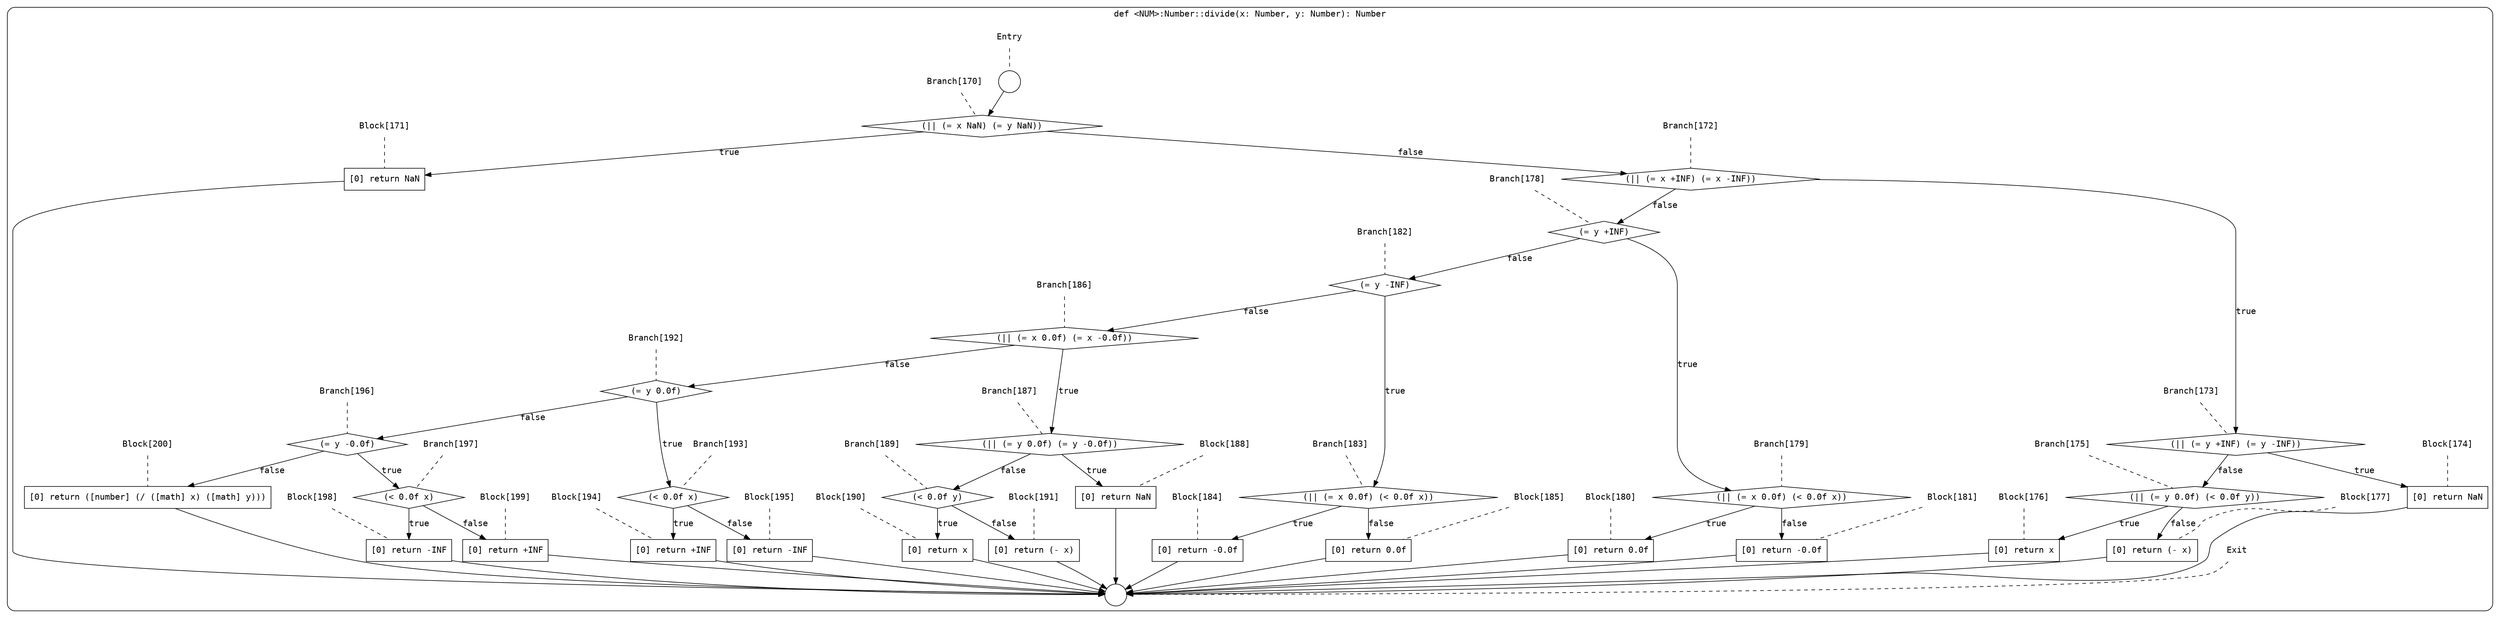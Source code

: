 digraph {
  graph [fontname = "Consolas"]
  node [fontname = "Consolas"]
  edge [fontname = "Consolas"]
  subgraph cluster16 {
    label = "def <NUM>:Number::divide(x: Number, y: Number): Number"
    style = rounded
    cluster16_entry_name [shape=none, label=<<font color="black">Entry</font>>]
    cluster16_entry_name -> cluster16_entry [arrowhead=none, color="black", style=dashed]
    cluster16_entry [shape=circle label=" " color="black" fillcolor="white" style=filled]
    cluster16_entry -> node170 [color="black"]
    cluster16_exit_name [shape=none, label=<<font color="black">Exit</font>>]
    cluster16_exit_name -> cluster16_exit [arrowhead=none, color="black", style=dashed]
    cluster16_exit [shape=circle label=" " color="black" fillcolor="white" style=filled]
    node170_name [shape=none, label=<<font color="black">Branch[170]</font>>]
    node170_name -> node170 [arrowhead=none, color="black", style=dashed]
    node170 [shape=diamond, label=<<font color="black">(|| (= x NaN) (= y NaN))</font>> color="black" fillcolor="white", style=filled]
    node170 -> node171 [label=<<font color="black">true</font>> color="black"]
    node170 -> node172 [label=<<font color="black">false</font>> color="black"]
    node171_name [shape=none, label=<<font color="black">Block[171]</font>>]
    node171_name -> node171 [arrowhead=none, color="black", style=dashed]
    node171 [shape=box, label=<<font color="black">[0] return NaN<BR ALIGN="LEFT"/></font>> color="black" fillcolor="white", style=filled]
    node171 -> cluster16_exit [color="black"]
    node172_name [shape=none, label=<<font color="black">Branch[172]</font>>]
    node172_name -> node172 [arrowhead=none, color="black", style=dashed]
    node172 [shape=diamond, label=<<font color="black">(|| (= x +INF) (= x -INF))</font>> color="black" fillcolor="white", style=filled]
    node172 -> node173 [label=<<font color="black">true</font>> color="black"]
    node172 -> node178 [label=<<font color="black">false</font>> color="black"]
    node173_name [shape=none, label=<<font color="black">Branch[173]</font>>]
    node173_name -> node173 [arrowhead=none, color="black", style=dashed]
    node173 [shape=diamond, label=<<font color="black">(|| (= y +INF) (= y -INF))</font>> color="black" fillcolor="white", style=filled]
    node173 -> node174 [label=<<font color="black">true</font>> color="black"]
    node173 -> node175 [label=<<font color="black">false</font>> color="black"]
    node178_name [shape=none, label=<<font color="black">Branch[178]</font>>]
    node178_name -> node178 [arrowhead=none, color="black", style=dashed]
    node178 [shape=diamond, label=<<font color="black">(= y +INF)</font>> color="black" fillcolor="white", style=filled]
    node178 -> node179 [label=<<font color="black">true</font>> color="black"]
    node178 -> node182 [label=<<font color="black">false</font>> color="black"]
    node174_name [shape=none, label=<<font color="black">Block[174]</font>>]
    node174_name -> node174 [arrowhead=none, color="black", style=dashed]
    node174 [shape=box, label=<<font color="black">[0] return NaN<BR ALIGN="LEFT"/></font>> color="black" fillcolor="white", style=filled]
    node174 -> cluster16_exit [color="black"]
    node175_name [shape=none, label=<<font color="black">Branch[175]</font>>]
    node175_name -> node175 [arrowhead=none, color="black", style=dashed]
    node175 [shape=diamond, label=<<font color="black">(|| (= y 0.0f) (&lt; 0.0f y))</font>> color="black" fillcolor="white", style=filled]
    node175 -> node176 [label=<<font color="black">true</font>> color="black"]
    node175 -> node177 [label=<<font color="black">false</font>> color="black"]
    node179_name [shape=none, label=<<font color="black">Branch[179]</font>>]
    node179_name -> node179 [arrowhead=none, color="black", style=dashed]
    node179 [shape=diamond, label=<<font color="black">(|| (= x 0.0f) (&lt; 0.0f x))</font>> color="black" fillcolor="white", style=filled]
    node179 -> node180 [label=<<font color="black">true</font>> color="black"]
    node179 -> node181 [label=<<font color="black">false</font>> color="black"]
    node182_name [shape=none, label=<<font color="black">Branch[182]</font>>]
    node182_name -> node182 [arrowhead=none, color="black", style=dashed]
    node182 [shape=diamond, label=<<font color="black">(= y -INF)</font>> color="black" fillcolor="white", style=filled]
    node182 -> node183 [label=<<font color="black">true</font>> color="black"]
    node182 -> node186 [label=<<font color="black">false</font>> color="black"]
    node176_name [shape=none, label=<<font color="black">Block[176]</font>>]
    node176_name -> node176 [arrowhead=none, color="black", style=dashed]
    node176 [shape=box, label=<<font color="black">[0] return x<BR ALIGN="LEFT"/></font>> color="black" fillcolor="white", style=filled]
    node176 -> cluster16_exit [color="black"]
    node177_name [shape=none, label=<<font color="black">Block[177]</font>>]
    node177_name -> node177 [arrowhead=none, color="black", style=dashed]
    node177 [shape=box, label=<<font color="black">[0] return (- x)<BR ALIGN="LEFT"/></font>> color="black" fillcolor="white", style=filled]
    node177 -> cluster16_exit [color="black"]
    node180_name [shape=none, label=<<font color="black">Block[180]</font>>]
    node180_name -> node180 [arrowhead=none, color="black", style=dashed]
    node180 [shape=box, label=<<font color="black">[0] return 0.0f<BR ALIGN="LEFT"/></font>> color="black" fillcolor="white", style=filled]
    node180 -> cluster16_exit [color="black"]
    node181_name [shape=none, label=<<font color="black">Block[181]</font>>]
    node181_name -> node181 [arrowhead=none, color="black", style=dashed]
    node181 [shape=box, label=<<font color="black">[0] return -0.0f<BR ALIGN="LEFT"/></font>> color="black" fillcolor="white", style=filled]
    node181 -> cluster16_exit [color="black"]
    node183_name [shape=none, label=<<font color="black">Branch[183]</font>>]
    node183_name -> node183 [arrowhead=none, color="black", style=dashed]
    node183 [shape=diamond, label=<<font color="black">(|| (= x 0.0f) (&lt; 0.0f x))</font>> color="black" fillcolor="white", style=filled]
    node183 -> node184 [label=<<font color="black">true</font>> color="black"]
    node183 -> node185 [label=<<font color="black">false</font>> color="black"]
    node186_name [shape=none, label=<<font color="black">Branch[186]</font>>]
    node186_name -> node186 [arrowhead=none, color="black", style=dashed]
    node186 [shape=diamond, label=<<font color="black">(|| (= x 0.0f) (= x -0.0f))</font>> color="black" fillcolor="white", style=filled]
    node186 -> node187 [label=<<font color="black">true</font>> color="black"]
    node186 -> node192 [label=<<font color="black">false</font>> color="black"]
    node184_name [shape=none, label=<<font color="black">Block[184]</font>>]
    node184_name -> node184 [arrowhead=none, color="black", style=dashed]
    node184 [shape=box, label=<<font color="black">[0] return -0.0f<BR ALIGN="LEFT"/></font>> color="black" fillcolor="white", style=filled]
    node184 -> cluster16_exit [color="black"]
    node185_name [shape=none, label=<<font color="black">Block[185]</font>>]
    node185_name -> node185 [arrowhead=none, color="black", style=dashed]
    node185 [shape=box, label=<<font color="black">[0] return 0.0f<BR ALIGN="LEFT"/></font>> color="black" fillcolor="white", style=filled]
    node185 -> cluster16_exit [color="black"]
    node187_name [shape=none, label=<<font color="black">Branch[187]</font>>]
    node187_name -> node187 [arrowhead=none, color="black", style=dashed]
    node187 [shape=diamond, label=<<font color="black">(|| (= y 0.0f) (= y -0.0f))</font>> color="black" fillcolor="white", style=filled]
    node187 -> node188 [label=<<font color="black">true</font>> color="black"]
    node187 -> node189 [label=<<font color="black">false</font>> color="black"]
    node192_name [shape=none, label=<<font color="black">Branch[192]</font>>]
    node192_name -> node192 [arrowhead=none, color="black", style=dashed]
    node192 [shape=diamond, label=<<font color="black">(= y 0.0f)</font>> color="black" fillcolor="white", style=filled]
    node192 -> node193 [label=<<font color="black">true</font>> color="black"]
    node192 -> node196 [label=<<font color="black">false</font>> color="black"]
    node188_name [shape=none, label=<<font color="black">Block[188]</font>>]
    node188_name -> node188 [arrowhead=none, color="black", style=dashed]
    node188 [shape=box, label=<<font color="black">[0] return NaN<BR ALIGN="LEFT"/></font>> color="black" fillcolor="white", style=filled]
    node188 -> cluster16_exit [color="black"]
    node189_name [shape=none, label=<<font color="black">Branch[189]</font>>]
    node189_name -> node189 [arrowhead=none, color="black", style=dashed]
    node189 [shape=diamond, label=<<font color="black">(&lt; 0.0f y)</font>> color="black" fillcolor="white", style=filled]
    node189 -> node190 [label=<<font color="black">true</font>> color="black"]
    node189 -> node191 [label=<<font color="black">false</font>> color="black"]
    node193_name [shape=none, label=<<font color="black">Branch[193]</font>>]
    node193_name -> node193 [arrowhead=none, color="black", style=dashed]
    node193 [shape=diamond, label=<<font color="black">(&lt; 0.0f x)</font>> color="black" fillcolor="white", style=filled]
    node193 -> node194 [label=<<font color="black">true</font>> color="black"]
    node193 -> node195 [label=<<font color="black">false</font>> color="black"]
    node196_name [shape=none, label=<<font color="black">Branch[196]</font>>]
    node196_name -> node196 [arrowhead=none, color="black", style=dashed]
    node196 [shape=diamond, label=<<font color="black">(= y -0.0f)</font>> color="black" fillcolor="white", style=filled]
    node196 -> node197 [label=<<font color="black">true</font>> color="black"]
    node196 -> node200 [label=<<font color="black">false</font>> color="black"]
    node190_name [shape=none, label=<<font color="black">Block[190]</font>>]
    node190_name -> node190 [arrowhead=none, color="black", style=dashed]
    node190 [shape=box, label=<<font color="black">[0] return x<BR ALIGN="LEFT"/></font>> color="black" fillcolor="white", style=filled]
    node190 -> cluster16_exit [color="black"]
    node191_name [shape=none, label=<<font color="black">Block[191]</font>>]
    node191_name -> node191 [arrowhead=none, color="black", style=dashed]
    node191 [shape=box, label=<<font color="black">[0] return (- x)<BR ALIGN="LEFT"/></font>> color="black" fillcolor="white", style=filled]
    node191 -> cluster16_exit [color="black"]
    node194_name [shape=none, label=<<font color="black">Block[194]</font>>]
    node194_name -> node194 [arrowhead=none, color="black", style=dashed]
    node194 [shape=box, label=<<font color="black">[0] return +INF<BR ALIGN="LEFT"/></font>> color="black" fillcolor="white", style=filled]
    node194 -> cluster16_exit [color="black"]
    node195_name [shape=none, label=<<font color="black">Block[195]</font>>]
    node195_name -> node195 [arrowhead=none, color="black", style=dashed]
    node195 [shape=box, label=<<font color="black">[0] return -INF<BR ALIGN="LEFT"/></font>> color="black" fillcolor="white", style=filled]
    node195 -> cluster16_exit [color="black"]
    node197_name [shape=none, label=<<font color="black">Branch[197]</font>>]
    node197_name -> node197 [arrowhead=none, color="black", style=dashed]
    node197 [shape=diamond, label=<<font color="black">(&lt; 0.0f x)</font>> color="black" fillcolor="white", style=filled]
    node197 -> node198 [label=<<font color="black">true</font>> color="black"]
    node197 -> node199 [label=<<font color="black">false</font>> color="black"]
    node200_name [shape=none, label=<<font color="black">Block[200]</font>>]
    node200_name -> node200 [arrowhead=none, color="black", style=dashed]
    node200 [shape=box, label=<<font color="black">[0] return ([number] (/ ([math] x) ([math] y)))<BR ALIGN="LEFT"/></font>> color="black" fillcolor="white", style=filled]
    node200 -> cluster16_exit [color="black"]
    node198_name [shape=none, label=<<font color="black">Block[198]</font>>]
    node198_name -> node198 [arrowhead=none, color="black", style=dashed]
    node198 [shape=box, label=<<font color="black">[0] return -INF<BR ALIGN="LEFT"/></font>> color="black" fillcolor="white", style=filled]
    node198 -> cluster16_exit [color="black"]
    node199_name [shape=none, label=<<font color="black">Block[199]</font>>]
    node199_name -> node199 [arrowhead=none, color="black", style=dashed]
    node199 [shape=box, label=<<font color="black">[0] return +INF<BR ALIGN="LEFT"/></font>> color="black" fillcolor="white", style=filled]
    node199 -> cluster16_exit [color="black"]
  }
}
